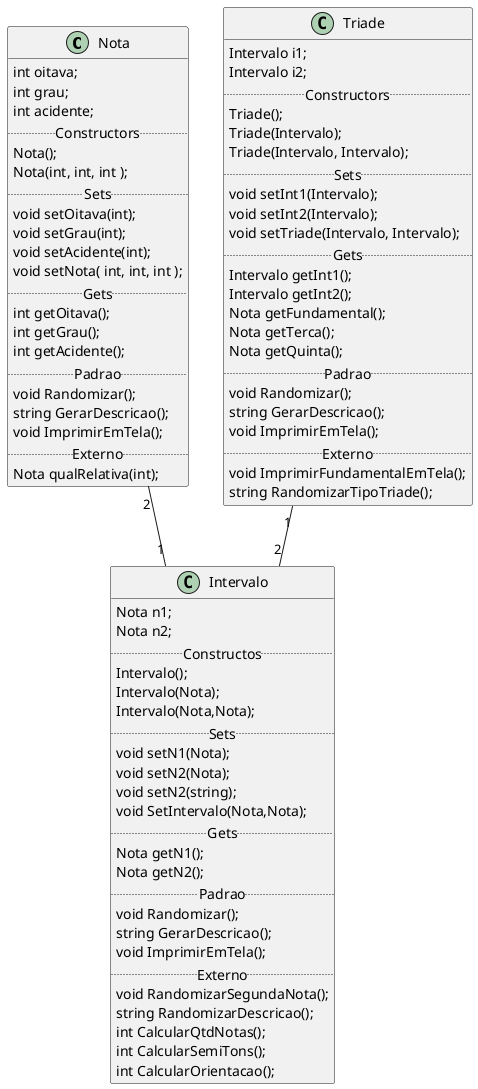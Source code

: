 @startuml
Nota "2"--"1" Intervalo 
Triade "1" -- "2" Intervalo

class Nota {
    int oitava;     
    int grau;       
    int acidente;   
.. Constructors ..
    Nota(); 
    Nota(int, int, int ); 
.. Sets ..
    void setOitava(int);
    void setGrau(int);
    void setAcidente(int);
    void setNota( int, int, int ); 
.. Gets ..
    int getOitava();
    int getGrau();
    int getAcidente();
.. Padrao ..
    void Randomizar();
    string GerarDescricao();
    void ImprimirEmTela();
.. Externo ..
    Nota qualRelativa(int);
}

class Intervalo {
    Nota n1;
    Nota n2;
.. Constructos ..
    Intervalo();
    Intervalo(Nota);
    Intervalo(Nota,Nota);
.. Sets ..
    void setN1(Nota);
    void setN2(Nota);
    void setN2(string);
    void SetIntervalo(Nota,Nota);
.. Gets ..
    Nota getN1();
    Nota getN2();
.. Padrao ..
    void Randomizar();
    string GerarDescricao();
    void ImprimirEmTela();
.. Externo ..
    void RandomizarSegundaNota();
    string RandomizarDescricao();
    int CalcularQtdNotas();
    int CalcularSemiTons();
    int CalcularOrientacao();
}

class Triade{
    Intervalo i1;
    Intervalo i2;
.. Constructors ..
    Triade();
    Triade(Intervalo);
    Triade(Intervalo, Intervalo);
.. Sets ..
    void setInt1(Intervalo);
    void setInt2(Intervalo);
    void setTriade(Intervalo, Intervalo);
.. Gets ..
    Intervalo getInt1();
    Intervalo getInt2();
    Nota getFundamental();
    Nota getTerca();
    Nota getQuinta();
.. Padrao ..
    void Randomizar();
    string GerarDescricao();
    void ImprimirEmTela();
.. Externo ..
    void ImprimirFundamentalEmTela();
    string RandomizarTipoTriade();
}
@enduml